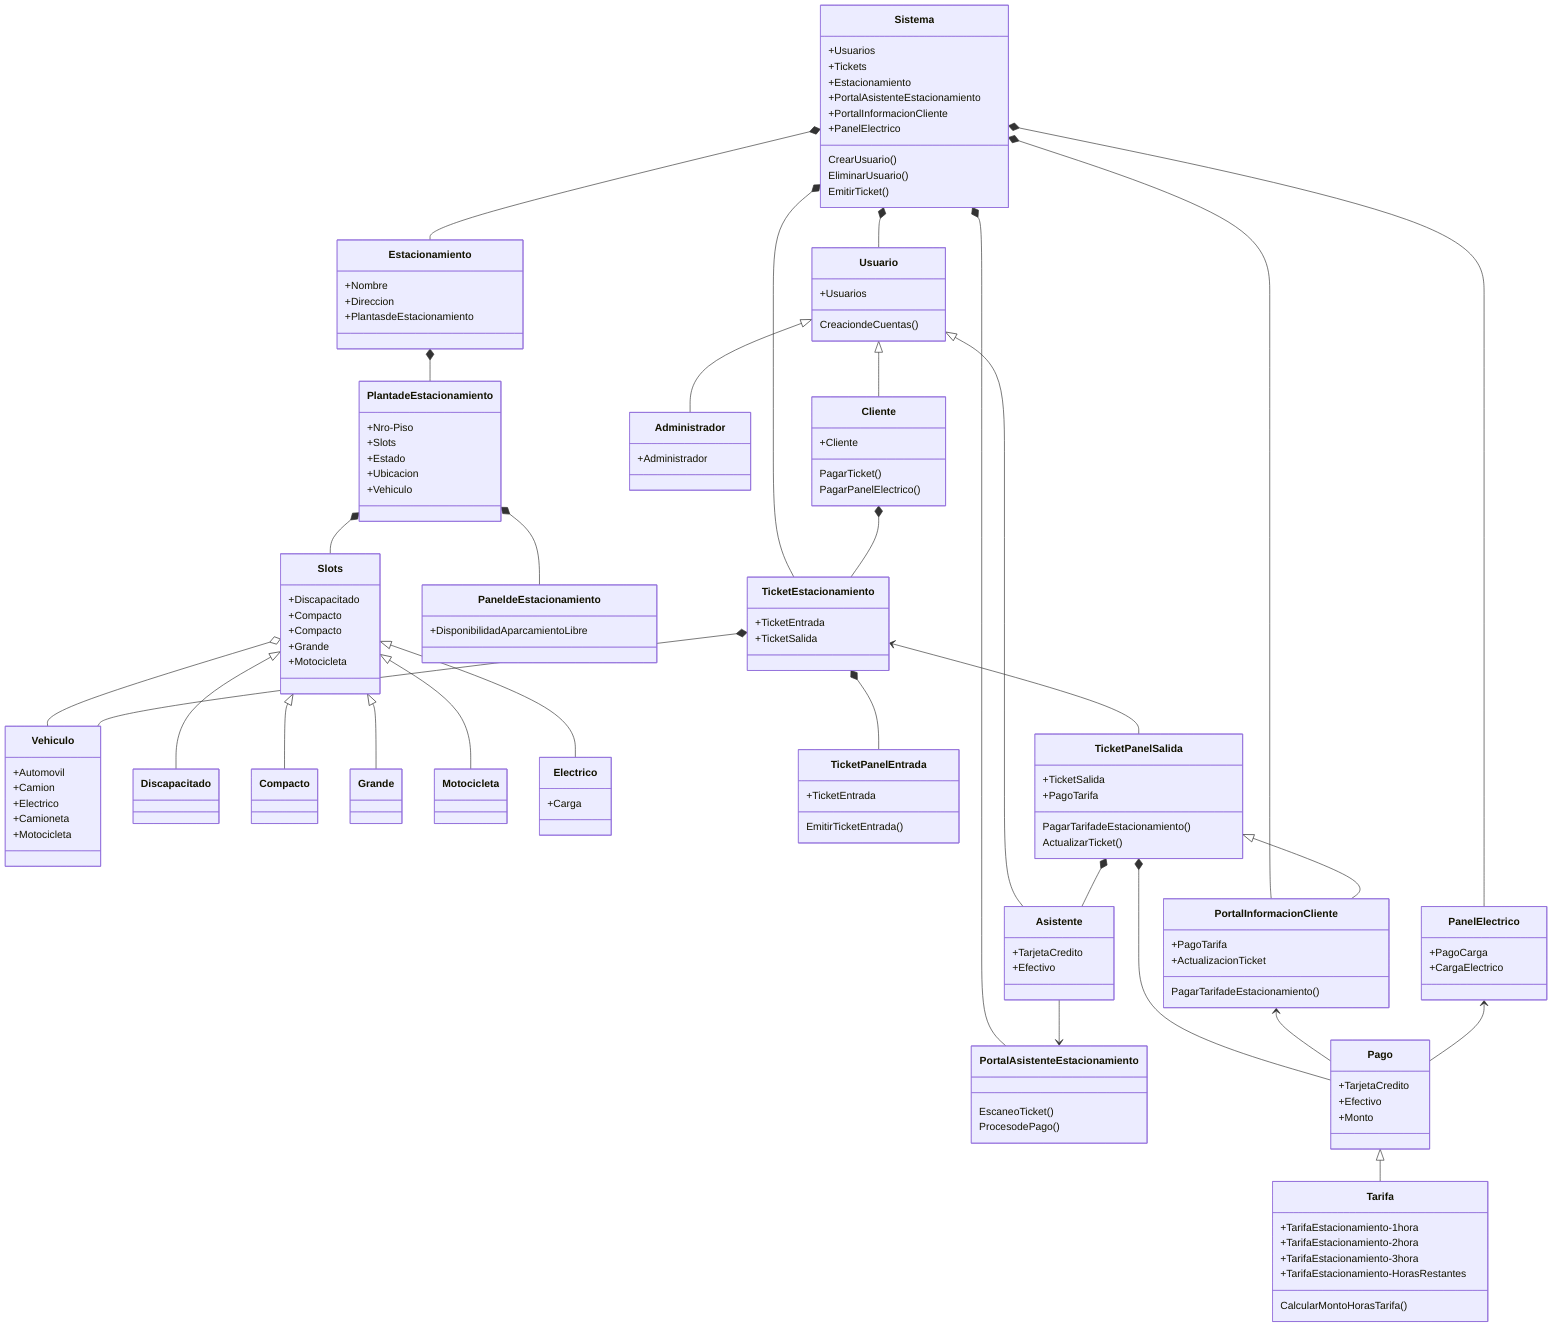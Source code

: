 classDiagram
    Estacionamiento *-- PlantadeEstacionamiento
    PlantadeEstacionamiento *-- Slots
    Slots o-- Vehiculo
    PlantadeEstacionamiento *-- PaneldeEstacionamiento
    
    Sistema *-- Estacionamiento
    Sistema *-- Usuario
    Sistema *-- TicketEstacionamiento
    Sistema *-- PortalAsistenteEstacionamiento
    Sistema *-- PortalInformacionCliente
    Sistema *-- PanelElectrico

    Slots <|-- Discapacitado
    Slots <|-- Compacto
    Slots <|-- Grande
    Slots <|-- Motocicleta
    Slots <|-- Electrico
    
    Usuario <|-- Administrador
    Usuario <|-- Cliente
    Usuario <|-- Asistente
    
    Asistente --> PortalAsistenteEstacionamiento

    Cliente *-- TicketEstacionamiento

    TicketEstacionamiento *-- TicketPanelEntrada
    TicketEstacionamiento <-- TicketPanelSalida
    TicketEstacionamiento *-- Vehiculo

    TicketPanelSalida *-- Asistente
    TicketPanelSalida *-- Pago
    TicketPanelSalida <|-- PortalInformacionCliente    

    PortalInformacionCliente <-- Pago

    PanelElectrico <-- Pago

    Pago <|-- Tarifa

    class Sistema
    Sistema: +Usuarios
    Sistema: +Tickets
    Sistema: +Estacionamiento
    Sistema: +PortalAsistenteEstacionamiento
    Sistema: +PortalInformacionCliente
    Sistema: +PanelElectrico
    Sistema: CrearUsuario()
    Sistema: EliminarUsuario()
    Sistema: EmitirTicket()

    class Estacionamiento
    Estacionamiento: +Nombre
    Estacionamiento: +Direccion
    Estacionamiento: +PlantasdeEstacionamiento

    class PlantadeEstacionamiento
    PlantadeEstacionamiento: +Nro-Piso
    PlantadeEstacionamiento: +Slots
    PlantadeEstacionamiento: +Estado
    PlantadeEstacionamiento: +Ubicacion
    PlantadeEstacionamiento: +Vehiculo

    class Slots
    Slots: +Discapacitado
    Slots: +Compacto
    Slots: +Compacto
    Slots: +Grande
    Slots: +Motocicleta
    
    class Discapacitado

    class Compacto
    
    class Grande
    
    class Motocicleta
    
    class Electrico
    Electrico: +Carga

    class Vehiculo
    Vehiculo: +Automovil
    Vehiculo: +Camion
    Vehiculo: +Electrico
    Vehiculo: +Camioneta
    Vehiculo: +Motocicleta

    class Usuario
    Usuario: +Usuarios
    Usuario: CreaciondeCuentas()

    class Administrador
    Administrador: +Administrador
    
    class Cliente
    Cliente: +Cliente
    Cliente: PagarTicket()
    Cliente: PagarPanelElectrico()

    class TicketEstacionamiento
    TicketEstacionamiento: +TicketEntrada
    TicketEstacionamiento: +TicketSalida

    class TicketPanelEntrada
    TicketPanelEntrada: +TicketEntrada
    TicketPanelEntrada: EmitirTicketEntrada()

    class TicketPanelSalida
    TicketPanelSalida: +TicketSalida
    TicketPanelSalida: +PagoTarifa
    TicketPanelSalida: PagarTarifadeEstacionamiento()
    TicketPanelSalida: ActualizarTicket()

    class Pago
    Pago: +TarjetaCredito
    Pago: +Efectivo
    Pago: +Monto

    class Tarifa
    Tarifa: +TarifaEstacionamiento-1hora
    Tarifa: +TarifaEstacionamiento-2hora
    Tarifa: +TarifaEstacionamiento-3hora
    Tarifa: +TarifaEstacionamiento-HorasRestantes
    Tarifa: CalcularMontoHorasTarifa()

    class PaneldeEstacionamiento
    PaneldeEstacionamiento: +DisponibilidadAparcamientoLibre

    class PortalAsistenteEstacionamiento
    PortalAsistenteEstacionamiento: EscaneoTicket()
    PortalAsistenteEstacionamiento: ProcesodePago()

    class PortalInformacionCliente
    PortalInformacionCliente: +PagoTarifa
    PortalInformacionCliente: +ActualizacionTicket
    PortalInformacionCliente: PagarTarifadeEstacionamiento()

    class PanelElectrico
    PanelElectrico: +PagoCarga
    PanelElectrico: +CargaElectrico

    class Asistente
    Asistente: +TarjetaCredito
    Asistente: +Efectivo